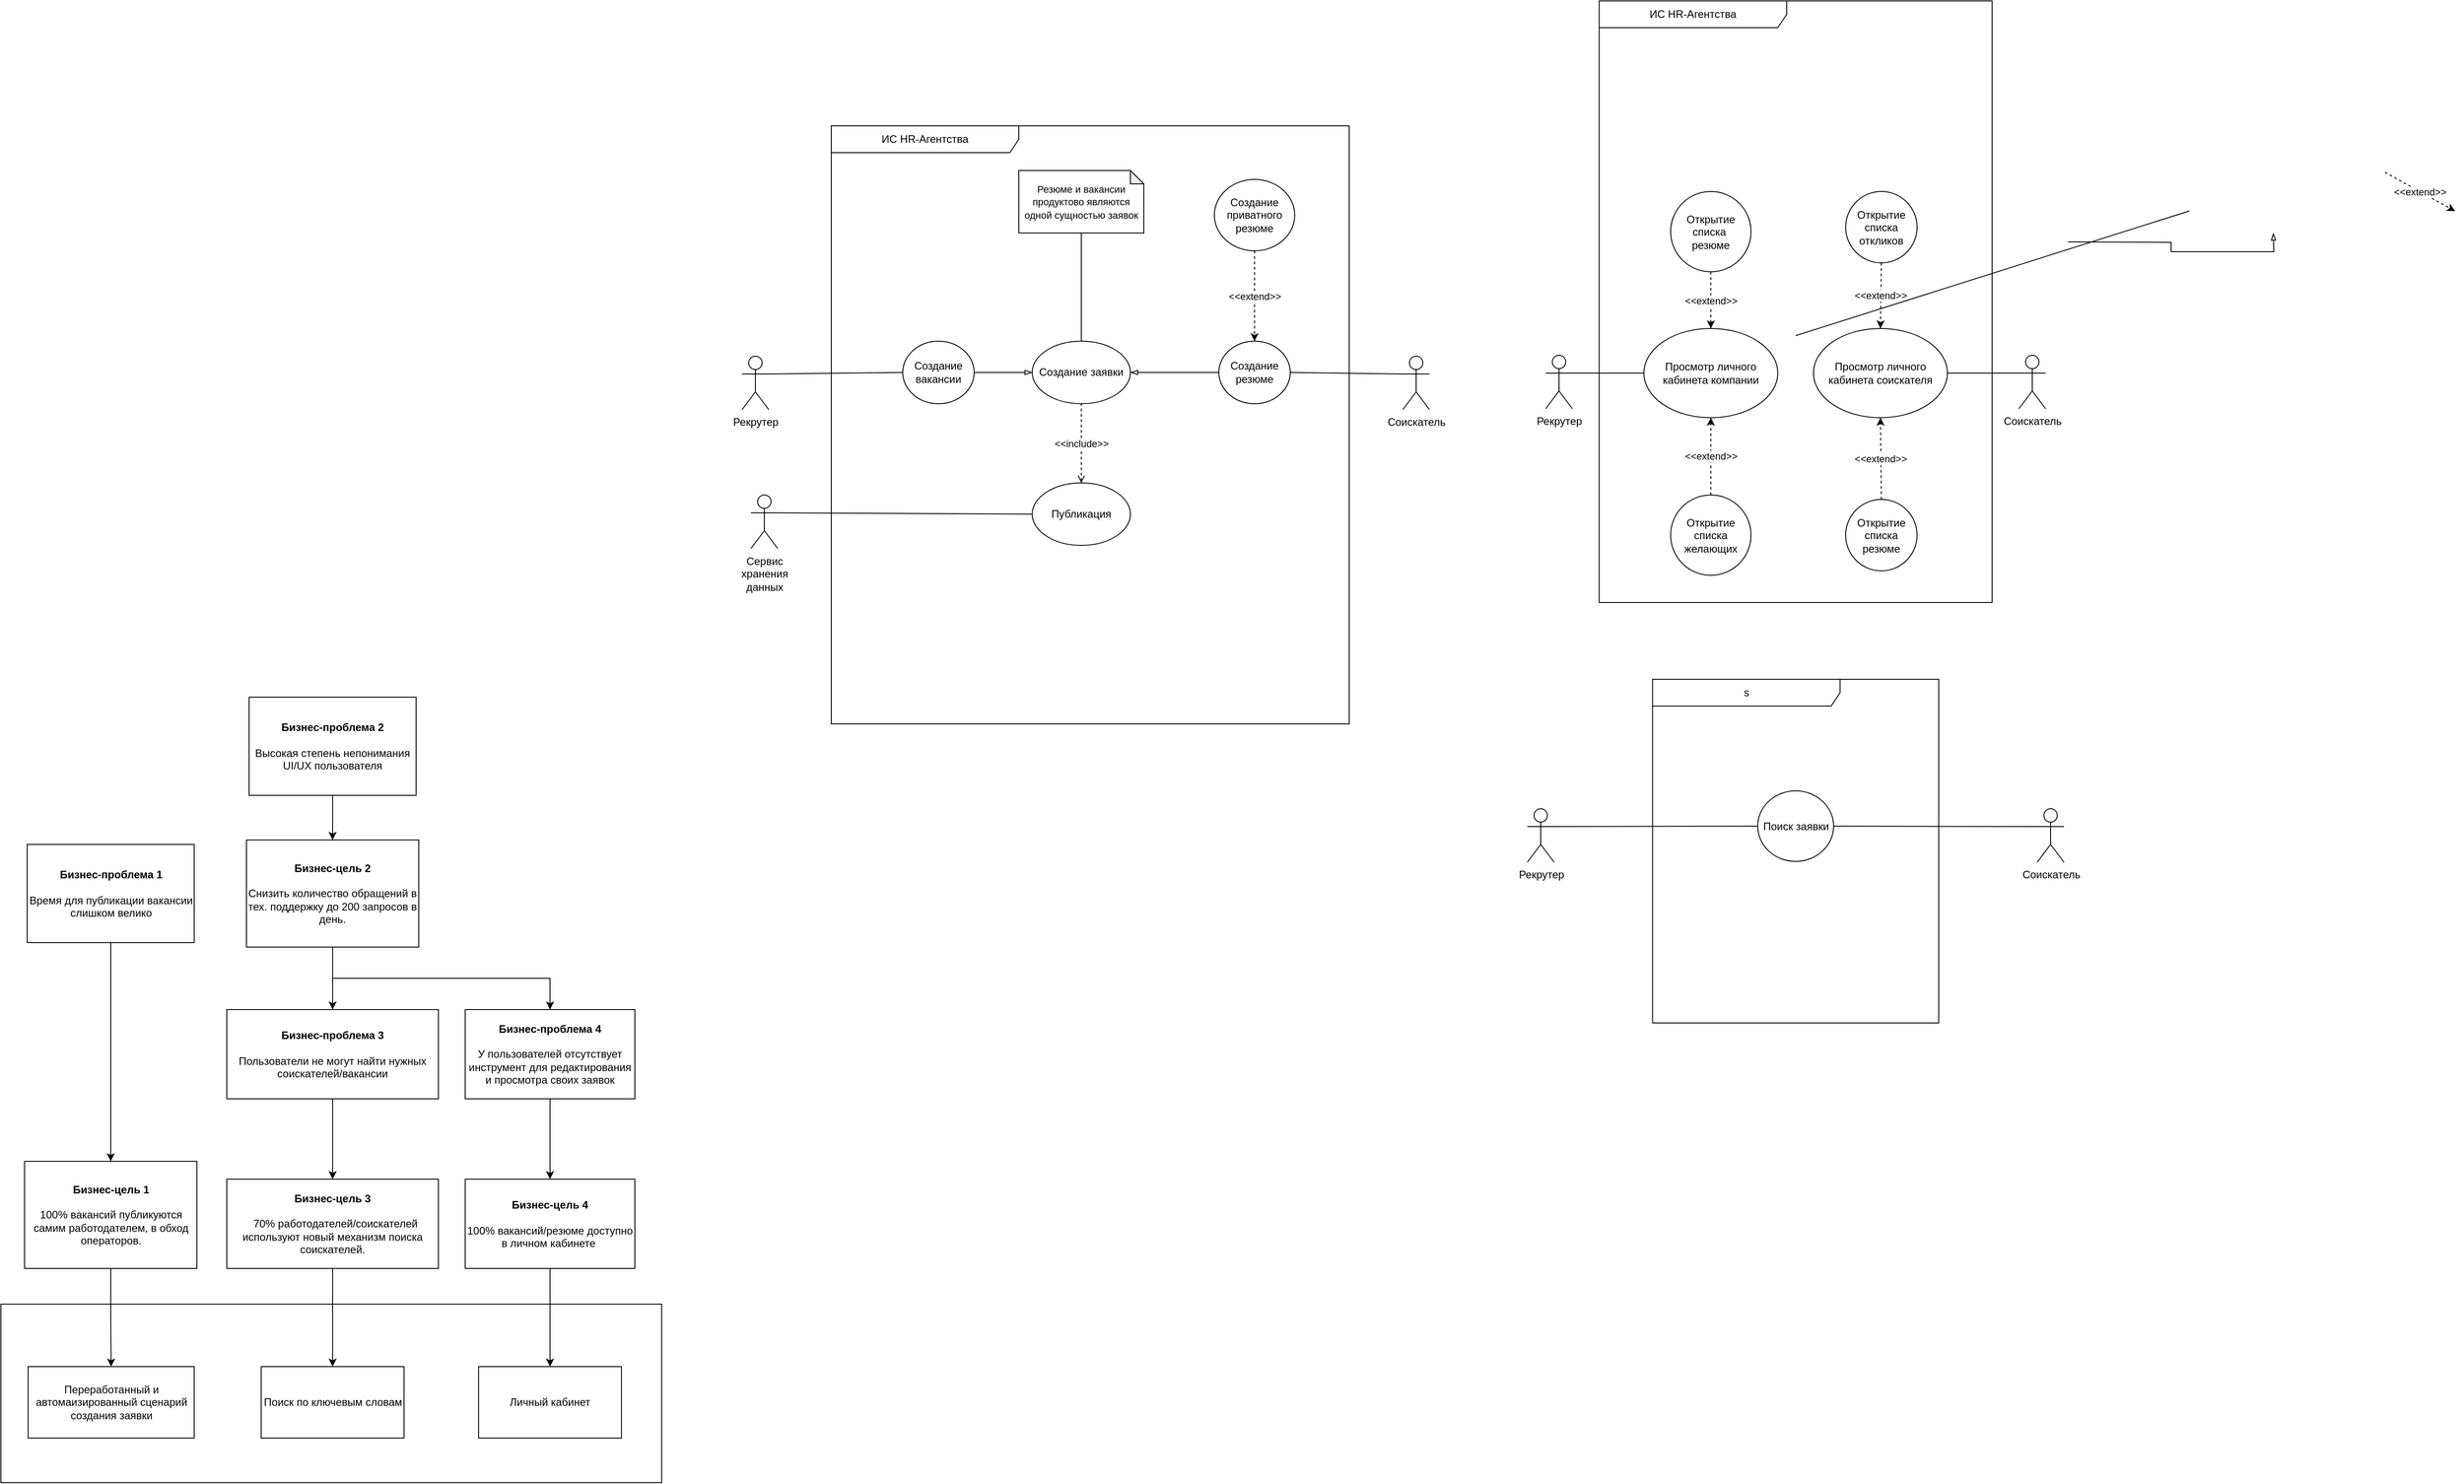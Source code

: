 <mxfile version="24.7.8">
  <diagram name="Page-1" id="_5BvDoRdx4uj1ZWfXYZB">
    <mxGraphModel dx="977" dy="1904" grid="1" gridSize="10" guides="1" tooltips="1" connect="1" arrows="1" fold="1" page="1" pageScale="1" pageWidth="827" pageHeight="1169" math="0" shadow="0">
      <root>
        <mxCell id="0" />
        <mxCell id="1" parent="0" />
        <mxCell id="bJzqwLZPAIwlm4-nGsvv-23" value="" style="rounded=0;whiteSpace=wrap;html=1;" parent="1" vertex="1">
          <mxGeometry x="210" y="1370" width="740" height="200" as="geometry" />
        </mxCell>
        <mxCell id="bJzqwLZPAIwlm4-nGsvv-13" style="edgeStyle=orthogonalEdgeStyle;rounded=0;orthogonalLoop=1;jettySize=auto;html=1;exitX=0.5;exitY=1;exitDx=0;exitDy=0;entryX=0.5;entryY=0;entryDx=0;entryDy=0;" parent="1" source="bJzqwLZPAIwlm4-nGsvv-1" target="bJzqwLZPAIwlm4-nGsvv-3" edge="1">
          <mxGeometry relative="1" as="geometry" />
        </mxCell>
        <mxCell id="bJzqwLZPAIwlm4-nGsvv-1" value="&lt;b&gt;Бизнес-проблема 1&lt;/b&gt;&lt;div&gt;&lt;br&gt;&lt;/div&gt;&lt;div&gt;Время для публикации вакансии слишком велико&lt;/div&gt;" style="rounded=0;whiteSpace=wrap;html=1;" parent="1" vertex="1">
          <mxGeometry x="239.5" y="855" width="187" height="110" as="geometry" />
        </mxCell>
        <mxCell id="bJzqwLZPAIwlm4-nGsvv-17" style="edgeStyle=orthogonalEdgeStyle;rounded=0;orthogonalLoop=1;jettySize=auto;html=1;exitX=0.5;exitY=1;exitDx=0;exitDy=0;entryX=0.5;entryY=0;entryDx=0;entryDy=0;" parent="1" source="bJzqwLZPAIwlm4-nGsvv-2" target="bJzqwLZPAIwlm4-nGsvv-4" edge="1">
          <mxGeometry relative="1" as="geometry" />
        </mxCell>
        <mxCell id="bJzqwLZPAIwlm4-nGsvv-2" value="&lt;b&gt;Бизнес-проблема 2&lt;/b&gt;&lt;div&gt;&lt;br&gt;&lt;/div&gt;&lt;div&gt;Высокая степень непонимания UI/UX пользователя&lt;/div&gt;" style="rounded=0;whiteSpace=wrap;html=1;" parent="1" vertex="1">
          <mxGeometry x="488" y="690" width="187" height="110" as="geometry" />
        </mxCell>
        <mxCell id="bJzqwLZPAIwlm4-nGsvv-27" style="edgeStyle=orthogonalEdgeStyle;rounded=0;orthogonalLoop=1;jettySize=auto;html=1;exitX=0.5;exitY=1;exitDx=0;exitDy=0;entryX=0.5;entryY=0;entryDx=0;entryDy=0;" parent="1" source="bJzqwLZPAIwlm4-nGsvv-3" target="bJzqwLZPAIwlm4-nGsvv-24" edge="1">
          <mxGeometry relative="1" as="geometry" />
        </mxCell>
        <mxCell id="bJzqwLZPAIwlm4-nGsvv-3" value="&lt;b&gt;Бизнес-цель 1&lt;/b&gt;&lt;br&gt;&lt;br&gt;100% вакансий публикуются самим работодателем, в обход операторов." style="rounded=0;whiteSpace=wrap;html=1;" parent="1" vertex="1">
          <mxGeometry x="236.5" y="1210" width="193" height="120" as="geometry" />
        </mxCell>
        <mxCell id="bJzqwLZPAIwlm4-nGsvv-19" style="edgeStyle=orthogonalEdgeStyle;rounded=0;orthogonalLoop=1;jettySize=auto;html=1;exitX=0.5;exitY=1;exitDx=0;exitDy=0;entryX=0.5;entryY=0;entryDx=0;entryDy=0;" parent="1" source="bJzqwLZPAIwlm4-nGsvv-4" target="bJzqwLZPAIwlm4-nGsvv-9" edge="1">
          <mxGeometry relative="1" as="geometry" />
        </mxCell>
        <mxCell id="bJzqwLZPAIwlm4-nGsvv-21" style="edgeStyle=orthogonalEdgeStyle;rounded=0;orthogonalLoop=1;jettySize=auto;html=1;exitX=0.5;exitY=1;exitDx=0;exitDy=0;entryX=0.5;entryY=0;entryDx=0;entryDy=0;" parent="1" source="bJzqwLZPAIwlm4-nGsvv-4" target="bJzqwLZPAIwlm4-nGsvv-11" edge="1">
          <mxGeometry relative="1" as="geometry" />
        </mxCell>
        <mxCell id="bJzqwLZPAIwlm4-nGsvv-4" value="&lt;b&gt;Бизнес-цель 2&lt;/b&gt;&lt;br&gt;&lt;br&gt;Снизить количество обращений в тех. поддержку до 200 запросов в день." style="rounded=0;whiteSpace=wrap;html=1;" parent="1" vertex="1">
          <mxGeometry x="485" y="850" width="193" height="120" as="geometry" />
        </mxCell>
        <mxCell id="bJzqwLZPAIwlm4-nGsvv-20" style="edgeStyle=orthogonalEdgeStyle;rounded=0;orthogonalLoop=1;jettySize=auto;html=1;exitX=0.5;exitY=1;exitDx=0;exitDy=0;entryX=0.5;entryY=0;entryDx=0;entryDy=0;" parent="1" source="bJzqwLZPAIwlm4-nGsvv-9" target="bJzqwLZPAIwlm4-nGsvv-10" edge="1">
          <mxGeometry relative="1" as="geometry" />
        </mxCell>
        <mxCell id="bJzqwLZPAIwlm4-nGsvv-9" value="&lt;b&gt;Бизнес-проблема 3&lt;/b&gt;&lt;div&gt;&lt;br&gt;&lt;/div&gt;&lt;div&gt;Пользователи не могут найти нужных соискателей/вакансии&lt;/div&gt;" style="rounded=0;whiteSpace=wrap;html=1;" parent="1" vertex="1">
          <mxGeometry x="463" y="1040" width="237" height="100" as="geometry" />
        </mxCell>
        <mxCell id="bJzqwLZPAIwlm4-nGsvv-29" style="edgeStyle=orthogonalEdgeStyle;rounded=0;orthogonalLoop=1;jettySize=auto;html=1;exitX=0.5;exitY=1;exitDx=0;exitDy=0;entryX=0.5;entryY=0;entryDx=0;entryDy=0;" parent="1" source="bJzqwLZPAIwlm4-nGsvv-10" target="bJzqwLZPAIwlm4-nGsvv-25" edge="1">
          <mxGeometry relative="1" as="geometry" />
        </mxCell>
        <mxCell id="bJzqwLZPAIwlm4-nGsvv-10" value="&lt;b&gt;Бизнес-цель 3&lt;/b&gt;&lt;div&gt;&lt;br&gt;&lt;/div&gt;&lt;div&gt;&amp;nbsp;&amp;nbsp;70% работодателей/cоискателей используют новый механизм поиска соискателей.&lt;/div&gt;" style="rounded=0;whiteSpace=wrap;html=1;" parent="1" vertex="1">
          <mxGeometry x="463" y="1230" width="237" height="100" as="geometry" />
        </mxCell>
        <mxCell id="bJzqwLZPAIwlm4-nGsvv-22" style="edgeStyle=orthogonalEdgeStyle;rounded=0;orthogonalLoop=1;jettySize=auto;html=1;exitX=0.5;exitY=1;exitDx=0;exitDy=0;entryX=0.5;entryY=0;entryDx=0;entryDy=0;" parent="1" source="bJzqwLZPAIwlm4-nGsvv-11" target="bJzqwLZPAIwlm4-nGsvv-12" edge="1">
          <mxGeometry relative="1" as="geometry" />
        </mxCell>
        <mxCell id="bJzqwLZPAIwlm4-nGsvv-11" value="&lt;b&gt;Бизнес-проблема 4&lt;/b&gt;&lt;div&gt;&lt;br&gt;&lt;/div&gt;&lt;div&gt;У пользователей отсутствует инструмент для редактирования и просмотра своих заявок&lt;/div&gt;" style="rounded=0;whiteSpace=wrap;html=1;" parent="1" vertex="1">
          <mxGeometry x="730" y="1040" width="190" height="100" as="geometry" />
        </mxCell>
        <mxCell id="bJzqwLZPAIwlm4-nGsvv-31" value="" style="edgeStyle=orthogonalEdgeStyle;rounded=0;orthogonalLoop=1;jettySize=auto;html=1;" parent="1" source="bJzqwLZPAIwlm4-nGsvv-12" target="bJzqwLZPAIwlm4-nGsvv-26" edge="1">
          <mxGeometry relative="1" as="geometry" />
        </mxCell>
        <mxCell id="bJzqwLZPAIwlm4-nGsvv-12" value="&lt;b&gt;Бизнес-цель 4&lt;/b&gt;&lt;div&gt;&lt;br&gt;&lt;div&gt;100% вакансий/резюме доступно в личном кабинете&amp;nbsp;&lt;/div&gt;&lt;/div&gt;" style="rounded=0;whiteSpace=wrap;html=1;" parent="1" vertex="1">
          <mxGeometry x="730" y="1230" width="190" height="100" as="geometry" />
        </mxCell>
        <mxCell id="bJzqwLZPAIwlm4-nGsvv-24" value="Переработанный и автомаизированный сценарий создания заявки" style="rounded=0;whiteSpace=wrap;html=1;" parent="1" vertex="1">
          <mxGeometry x="240.5" y="1440" width="186" height="80" as="geometry" />
        </mxCell>
        <mxCell id="bJzqwLZPAIwlm4-nGsvv-25" value="Поиск по ключевым словам" style="rounded=0;whiteSpace=wrap;html=1;" parent="1" vertex="1">
          <mxGeometry x="501.5" y="1440" width="160" height="80" as="geometry" />
        </mxCell>
        <mxCell id="bJzqwLZPAIwlm4-nGsvv-26" value="Личный кабинет" style="rounded=0;whiteSpace=wrap;html=1;" parent="1" vertex="1">
          <mxGeometry x="745" y="1440" width="160" height="80" as="geometry" />
        </mxCell>
        <mxCell id="bJzqwLZPAIwlm4-nGsvv-33" value="ИС HR-Агентства" style="shape=umlFrame;whiteSpace=wrap;html=1;pointerEvents=0;width=210;height=30;" parent="1" vertex="1">
          <mxGeometry x="1140" y="50" width="580" height="670" as="geometry" />
        </mxCell>
        <mxCell id="bJzqwLZPAIwlm4-nGsvv-67" style="rounded=0;orthogonalLoop=1;jettySize=auto;html=1;exitX=1;exitY=0.333;exitDx=0;exitDy=0;exitPerimeter=0;entryX=0;entryY=0.5;entryDx=0;entryDy=0;endArrow=none;endFill=0;" parent="1" source="bJzqwLZPAIwlm4-nGsvv-34" target="bJzqwLZPAIwlm4-nGsvv-40" edge="1">
          <mxGeometry relative="1" as="geometry" />
        </mxCell>
        <mxCell id="bJzqwLZPAIwlm4-nGsvv-34" value="Рекрутер" style="shape=umlActor;verticalLabelPosition=bottom;verticalAlign=top;html=1;" parent="1" vertex="1">
          <mxGeometry x="1040" y="308" width="30" height="60" as="geometry" />
        </mxCell>
        <mxCell id="bJzqwLZPAIwlm4-nGsvv-35" value="Соискатель" style="shape=umlActor;verticalLabelPosition=bottom;verticalAlign=top;html=1;" parent="1" vertex="1">
          <mxGeometry x="1780" y="308" width="30" height="60" as="geometry" />
        </mxCell>
        <mxCell id="bJzqwLZPAIwlm4-nGsvv-37" value="Создание заявки" style="ellipse;whiteSpace=wrap;html=1;" parent="1" vertex="1">
          <mxGeometry x="1365" y="291.26" width="110" height="70" as="geometry" />
        </mxCell>
        <mxCell id="bJzqwLZPAIwlm4-nGsvv-39" value="Создание резюме" style="ellipse;whiteSpace=wrap;html=1;" parent="1" vertex="1">
          <mxGeometry x="1574" y="291.26" width="80" height="70" as="geometry" />
        </mxCell>
        <mxCell id="bJzqwLZPAIwlm4-nGsvv-107" style="edgeStyle=orthogonalEdgeStyle;rounded=0;orthogonalLoop=1;jettySize=auto;html=1;exitX=1;exitY=0.5;exitDx=0;exitDy=0;entryX=0;entryY=0.5;entryDx=0;entryDy=0;endArrow=blockThin;endFill=0;" parent="1" source="bJzqwLZPAIwlm4-nGsvv-40" target="bJzqwLZPAIwlm4-nGsvv-37" edge="1">
          <mxGeometry relative="1" as="geometry" />
        </mxCell>
        <mxCell id="bJzqwLZPAIwlm4-nGsvv-40" value="Создание вакансии" style="ellipse;whiteSpace=wrap;html=1;" parent="1" vertex="1">
          <mxGeometry x="1220" y="291.26" width="80" height="70" as="geometry" />
        </mxCell>
        <mxCell id="bJzqwLZPAIwlm4-nGsvv-50" value="Создание&lt;div&gt;приватного&lt;/div&gt;&lt;div&gt;резюме&lt;/div&gt;" style="ellipse;whiteSpace=wrap;html=1;" parent="1" vertex="1">
          <mxGeometry x="1569" y="110" width="90" height="80" as="geometry" />
        </mxCell>
        <mxCell id="bJzqwLZPAIwlm4-nGsvv-70" style="rounded=0;orthogonalLoop=1;jettySize=auto;html=1;entryX=1;entryY=0.5;entryDx=0;entryDy=0;endArrow=none;endFill=0;exitX=0;exitY=0.333;exitDx=0;exitDy=0;exitPerimeter=0;" parent="1" source="bJzqwLZPAIwlm4-nGsvv-35" target="bJzqwLZPAIwlm4-nGsvv-39" edge="1">
          <mxGeometry relative="1" as="geometry">
            <mxPoint x="1860" y="310" as="sourcePoint" />
            <mxPoint x="1740" y="368" as="targetPoint" />
          </mxGeometry>
        </mxCell>
        <mxCell id="bJzqwLZPAIwlm4-nGsvv-78" value="&amp;lt;&amp;lt;extend&amp;gt;&amp;gt;" style="rounded=0;orthogonalLoop=1;jettySize=auto;html=1;exitX=0.5;exitY=1;exitDx=0;exitDy=0;dashed=1;entryX=0.5;entryY=0;entryDx=0;entryDy=0;" parent="1" source="bJzqwLZPAIwlm4-nGsvv-50" target="bJzqwLZPAIwlm4-nGsvv-39" edge="1">
          <mxGeometry x="-0.005" relative="1" as="geometry">
            <mxPoint x="1605" y="157" as="sourcePoint" />
            <mxPoint x="1643" y="302" as="targetPoint" />
            <mxPoint as="offset" />
          </mxGeometry>
        </mxCell>
        <mxCell id="bJzqwLZPAIwlm4-nGsvv-108" style="edgeStyle=orthogonalEdgeStyle;rounded=0;orthogonalLoop=1;jettySize=auto;html=1;exitX=0;exitY=0.5;exitDx=0;exitDy=0;entryX=1;entryY=0.5;entryDx=0;entryDy=0;endArrow=blockThin;endFill=0;" parent="1" source="bJzqwLZPAIwlm4-nGsvv-39" target="bJzqwLZPAIwlm4-nGsvv-37" edge="1">
          <mxGeometry relative="1" as="geometry">
            <mxPoint x="1250" y="235" as="sourcePoint" />
            <mxPoint x="1380" y="235" as="targetPoint" />
          </mxGeometry>
        </mxCell>
        <mxCell id="bJzqwLZPAIwlm4-nGsvv-112" value="&lt;span style=&quot;font-size: 11px;&quot;&gt;Резюме и вакансии&lt;/span&gt;&lt;div&gt;&lt;span style=&quot;font-size: 11px;&quot;&gt;продуктово являются одной сущностью заявок&lt;/span&gt;&lt;/div&gt;" style="shape=note;whiteSpace=wrap;html=1;backgroundOutline=1;darkOpacity=0.05;size=15;" parent="1" vertex="1">
          <mxGeometry x="1350" y="100" width="140" height="70" as="geometry" />
        </mxCell>
        <mxCell id="bJzqwLZPAIwlm4-nGsvv-114" style="rounded=0;orthogonalLoop=1;jettySize=auto;html=1;exitX=0.5;exitY=1;exitDx=0;exitDy=0;exitPerimeter=0;entryX=0.5;entryY=0;entryDx=0;entryDy=0;endArrow=none;endFill=0;" parent="1" source="bJzqwLZPAIwlm4-nGsvv-112" target="bJzqwLZPAIwlm4-nGsvv-37" edge="1">
          <mxGeometry relative="1" as="geometry">
            <mxPoint x="945" y="340" as="sourcePoint" />
            <mxPoint x="1170" y="235" as="targetPoint" />
          </mxGeometry>
        </mxCell>
        <mxCell id="kEWmKp0d3xGRG5WU5Dr6-3" value="ИС HR-Агентства" style="shape=umlFrame;whiteSpace=wrap;html=1;pointerEvents=0;width=210;height=30;" vertex="1" parent="1">
          <mxGeometry x="2000" y="-90" width="440" height="674" as="geometry" />
        </mxCell>
        <mxCell id="kEWmKp0d3xGRG5WU5Dr6-5" value="Рекрутер" style="shape=umlActor;verticalLabelPosition=bottom;verticalAlign=top;html=1;" vertex="1" parent="1">
          <mxGeometry x="1940" y="307" width="30" height="60" as="geometry" />
        </mxCell>
        <mxCell id="kEWmKp0d3xGRG5WU5Dr6-6" value="Соискатель" style="shape=umlActor;verticalLabelPosition=bottom;verticalAlign=top;html=1;" vertex="1" parent="1">
          <mxGeometry x="2470" y="307" width="30" height="60" as="geometry" />
        </mxCell>
        <mxCell id="kEWmKp0d3xGRG5WU5Dr6-9" style="edgeStyle=orthogonalEdgeStyle;rounded=0;orthogonalLoop=1;jettySize=auto;html=1;exitX=1;exitY=0.5;exitDx=0;exitDy=0;entryX=0;entryY=0.5;entryDx=0;entryDy=0;endArrow=blockThin;endFill=0;" edge="1" parent="1" target="kEWmKp0d3xGRG5WU5Dr6-7">
          <mxGeometry relative="1" as="geometry">
            <mxPoint x="2515.0" y="170" as="sourcePoint" />
          </mxGeometry>
        </mxCell>
        <mxCell id="kEWmKp0d3xGRG5WU5Dr6-11" value="Просмотр личного кабинета компании" style="ellipse;whiteSpace=wrap;html=1;" vertex="1" parent="1">
          <mxGeometry x="2050" y="276.94" width="150" height="100" as="geometry" />
        </mxCell>
        <mxCell id="kEWmKp0d3xGRG5WU5Dr6-12" value="Просмотр личного кабинета соискателя" style="ellipse;whiteSpace=wrap;html=1;" vertex="1" parent="1">
          <mxGeometry x="2240" y="276.94" width="150" height="100" as="geometry" />
        </mxCell>
        <mxCell id="kEWmKp0d3xGRG5WU5Dr6-21" style="rounded=0;orthogonalLoop=1;jettySize=auto;html=1;exitX=1;exitY=0.333;exitDx=0;exitDy=0;exitPerimeter=0;entryX=0;entryY=0.5;entryDx=0;entryDy=0;endArrow=none;endFill=0;" edge="1" parent="1" source="kEWmKp0d3xGRG5WU5Dr6-5" target="kEWmKp0d3xGRG5WU5Dr6-11">
          <mxGeometry relative="1" as="geometry">
            <mxPoint x="1740" y="329" as="sourcePoint" />
            <mxPoint x="1965" y="224" as="targetPoint" />
          </mxGeometry>
        </mxCell>
        <mxCell id="kEWmKp0d3xGRG5WU5Dr6-22" style="rounded=0;orthogonalLoop=1;jettySize=auto;html=1;exitX=0;exitY=0.333;exitDx=0;exitDy=0;exitPerimeter=0;entryX=1;entryY=0.5;entryDx=0;entryDy=0;endArrow=none;endFill=0;" edge="1" parent="1" source="kEWmKp0d3xGRG5WU5Dr6-6" target="kEWmKp0d3xGRG5WU5Dr6-12">
          <mxGeometry relative="1" as="geometry">
            <mxPoint x="1740" y="329" as="sourcePoint" />
            <mxPoint x="1905" y="359" as="targetPoint" />
          </mxGeometry>
        </mxCell>
        <mxCell id="kEWmKp0d3xGRG5WU5Dr6-24" value="&amp;lt;&amp;lt;extend&amp;gt;&amp;gt;" style="rounded=0;orthogonalLoop=1;jettySize=auto;html=1;exitX=0.5;exitY=1;exitDx=0;exitDy=0;entryX=1;entryY=0;entryDx=0;entryDy=0;dashed=1;" edge="1" parent="1" source="kEWmKp0d3xGRG5WU5Dr6-13">
          <mxGeometry x="0.001" relative="1" as="geometry">
            <mxPoint x="2880" y="102" as="sourcePoint" />
            <mxPoint x="2958.574" y="145.508" as="targetPoint" />
            <mxPoint as="offset" />
          </mxGeometry>
        </mxCell>
        <mxCell id="kEWmKp0d3xGRG5WU5Dr6-34" value="Открытие списка&amp;nbsp;&lt;div&gt;резюме&lt;/div&gt;" style="ellipse;whiteSpace=wrap;html=1;" vertex="1" parent="1">
          <mxGeometry x="2080" y="123.5" width="90" height="90" as="geometry" />
        </mxCell>
        <mxCell id="kEWmKp0d3xGRG5WU5Dr6-35" value="Открытие списка откликов" style="ellipse;whiteSpace=wrap;html=1;" vertex="1" parent="1">
          <mxGeometry x="2276" y="123.5" width="80" height="80" as="geometry" />
        </mxCell>
        <mxCell id="kEWmKp0d3xGRG5WU5Dr6-36" value="Открытие списка резюме" style="ellipse;whiteSpace=wrap;html=1;" vertex="1" parent="1">
          <mxGeometry x="2276" y="468.5" width="80" height="80" as="geometry" />
        </mxCell>
        <mxCell id="kEWmKp0d3xGRG5WU5Dr6-37" value="Открытие списка желающих" style="ellipse;whiteSpace=wrap;html=1;" vertex="1" parent="1">
          <mxGeometry x="2080" y="463.5" width="90" height="90" as="geometry" />
        </mxCell>
        <mxCell id="kEWmKp0d3xGRG5WU5Dr6-38" value="&amp;lt;&amp;lt;extend&amp;gt;&amp;gt;" style="rounded=0;orthogonalLoop=1;jettySize=auto;html=1;dashed=1;exitX=0.5;exitY=1;exitDx=0;exitDy=0;entryX=0.5;entryY=0;entryDx=0;entryDy=0;" edge="1" parent="1" source="kEWmKp0d3xGRG5WU5Dr6-34" target="kEWmKp0d3xGRG5WU5Dr6-11">
          <mxGeometry x="0.005" relative="1" as="geometry">
            <mxPoint x="1995" y="183.5" as="sourcePoint" />
            <mxPoint x="2070" y="283.5" as="targetPoint" />
            <mxPoint as="offset" />
          </mxGeometry>
        </mxCell>
        <mxCell id="kEWmKp0d3xGRG5WU5Dr6-39" value="&amp;lt;&amp;lt;extend&amp;gt;&amp;gt;" style="rounded=0;orthogonalLoop=1;jettySize=auto;html=1;exitX=0.5;exitY=0;exitDx=0;exitDy=0;dashed=1;entryX=0.5;entryY=1;entryDx=0;entryDy=0;" edge="1" parent="1" source="kEWmKp0d3xGRG5WU5Dr6-37" target="kEWmKp0d3xGRG5WU5Dr6-11">
          <mxGeometry x="0.005" relative="1" as="geometry">
            <mxPoint x="1987" y="411.5" as="sourcePoint" />
            <mxPoint x="2027" y="372.5" as="targetPoint" />
            <mxPoint as="offset" />
          </mxGeometry>
        </mxCell>
        <mxCell id="kEWmKp0d3xGRG5WU5Dr6-41" value="&amp;lt;&amp;lt;extend&amp;gt;&amp;gt;" style="rounded=0;orthogonalLoop=1;jettySize=auto;html=1;exitX=0.5;exitY=1;exitDx=0;exitDy=0;dashed=1;entryX=0.5;entryY=0;entryDx=0;entryDy=0;" edge="1" parent="1" source="kEWmKp0d3xGRG5WU5Dr6-35" target="kEWmKp0d3xGRG5WU5Dr6-12">
          <mxGeometry x="0.005" relative="1" as="geometry">
            <mxPoint x="1830" y="458.5" as="sourcePoint" />
            <mxPoint x="1875" y="386.5" as="targetPoint" />
            <mxPoint as="offset" />
          </mxGeometry>
        </mxCell>
        <mxCell id="kEWmKp0d3xGRG5WU5Dr6-42" value="&amp;lt;&amp;lt;extend&amp;gt;&amp;gt;" style="rounded=0;orthogonalLoop=1;jettySize=auto;html=1;exitX=0.5;exitY=0;exitDx=0;exitDy=0;dashed=1;entryX=0.5;entryY=1;entryDx=0;entryDy=0;" edge="1" parent="1" source="kEWmKp0d3xGRG5WU5Dr6-36" target="kEWmKp0d3xGRG5WU5Dr6-12">
          <mxGeometry x="0.005" relative="1" as="geometry">
            <mxPoint x="2427" y="410.5" as="sourcePoint" />
            <mxPoint x="2403" y="372.5" as="targetPoint" />
            <mxPoint as="offset" />
          </mxGeometry>
        </mxCell>
        <mxCell id="kEWmKp0d3xGRG5WU5Dr6-44" style="edgeStyle=orthogonalEdgeStyle;rounded=0;orthogonalLoop=1;jettySize=auto;html=1;exitX=0;exitY=0.5;exitDx=0;exitDy=0;entryX=1;entryY=0.5;entryDx=0;entryDy=0;endArrow=blockThin;endFill=0;" edge="1" parent="1" source="kEWmKp0d3xGRG5WU5Dr6-8">
          <mxGeometry relative="1" as="geometry">
            <mxPoint x="2525" y="180" as="sourcePoint" />
            <mxPoint x="2755" y="170" as="targetPoint" />
          </mxGeometry>
        </mxCell>
        <mxCell id="kEWmKp0d3xGRG5WU5Dr6-47" style="rounded=0;orthogonalLoop=1;jettySize=auto;html=1;exitX=1;exitY=1;exitDx=0;exitDy=0;exitPerimeter=0;entryX=0;entryY=0;entryDx=0;entryDy=0;endArrow=none;endFill=0;" edge="1" parent="1" source="kEWmKp0d3xGRG5WU5Dr6-46">
          <mxGeometry relative="1" as="geometry">
            <mxPoint x="2220" y="285" as="sourcePoint" />
            <mxPoint x="2660.963" y="145.345" as="targetPoint" />
          </mxGeometry>
        </mxCell>
        <mxCell id="kEWmKp0d3xGRG5WU5Dr6-198" style="rounded=0;orthogonalLoop=1;jettySize=auto;html=1;exitX=1;exitY=0.333;exitDx=0;exitDy=0;exitPerimeter=0;entryX=0;entryY=0.5;entryDx=0;entryDy=0;endArrow=none;endFill=0;" edge="1" parent="1" source="kEWmKp0d3xGRG5WU5Dr6-197" target="kEWmKp0d3xGRG5WU5Dr6-229">
          <mxGeometry relative="1" as="geometry" />
        </mxCell>
        <mxCell id="kEWmKp0d3xGRG5WU5Dr6-197" value="Сервис&lt;div&gt;хранения&lt;/div&gt;&lt;div&gt;данных&lt;/div&gt;" style="shape=umlActor;verticalLabelPosition=bottom;verticalAlign=top;html=1;" vertex="1" parent="1">
          <mxGeometry x="1050" y="463.5" width="30" height="60" as="geometry" />
        </mxCell>
        <mxCell id="kEWmKp0d3xGRG5WU5Dr6-201" value="s" style="shape=umlFrame;whiteSpace=wrap;html=1;pointerEvents=0;width=210;height=30;" vertex="1" parent="1">
          <mxGeometry x="2059.75" y="670" width="320.5" height="385" as="geometry" />
        </mxCell>
        <mxCell id="kEWmKp0d3xGRG5WU5Dr6-202" value="Рекрутер" style="shape=umlActor;verticalLabelPosition=bottom;verticalAlign=top;html=1;" vertex="1" parent="1">
          <mxGeometry x="1919.5" y="815" width="30" height="60" as="geometry" />
        </mxCell>
        <mxCell id="kEWmKp0d3xGRG5WU5Dr6-203" value="Соискатель" style="shape=umlActor;verticalLabelPosition=bottom;verticalAlign=top;html=1;" vertex="1" parent="1">
          <mxGeometry x="2490.5" y="815" width="30" height="60" as="geometry" />
        </mxCell>
        <mxCell id="kEWmKp0d3xGRG5WU5Dr6-214" value="Поиск заявки" style="ellipse;whiteSpace=wrap;html=1;" vertex="1" parent="1">
          <mxGeometry x="2177.5" y="795" width="85" height="79" as="geometry" />
        </mxCell>
        <mxCell id="kEWmKp0d3xGRG5WU5Dr6-215" style="rounded=0;orthogonalLoop=1;jettySize=auto;html=1;exitX=1;exitY=0.333;exitDx=0;exitDy=0;exitPerimeter=0;endArrow=none;endFill=0;entryX=0;entryY=0.5;entryDx=0;entryDy=0;" edge="1" parent="1" source="kEWmKp0d3xGRG5WU5Dr6-202" target="kEWmKp0d3xGRG5WU5Dr6-214">
          <mxGeometry relative="1" as="geometry">
            <mxPoint x="1360.5" y="183" as="sourcePoint" />
            <mxPoint x="2030" y="835" as="targetPoint" />
          </mxGeometry>
        </mxCell>
        <mxCell id="kEWmKp0d3xGRG5WU5Dr6-217" style="rounded=0;orthogonalLoop=1;jettySize=auto;html=1;exitX=0;exitY=0.333;exitDx=0;exitDy=0;exitPerimeter=0;endArrow=none;endFill=0;entryX=1;entryY=0.5;entryDx=0;entryDy=0;" edge="1" parent="1" source="kEWmKp0d3xGRG5WU5Dr6-203" target="kEWmKp0d3xGRG5WU5Dr6-214">
          <mxGeometry relative="1" as="geometry">
            <mxPoint x="1959.5" y="845" as="sourcePoint" />
            <mxPoint x="2395.5" y="834.5" as="targetPoint" />
          </mxGeometry>
        </mxCell>
        <mxCell id="kEWmKp0d3xGRG5WU5Dr6-229" value="Публикация" style="ellipse;whiteSpace=wrap;html=1;" vertex="1" parent="1">
          <mxGeometry x="1365" y="450" width="110" height="70" as="geometry" />
        </mxCell>
        <mxCell id="kEWmKp0d3xGRG5WU5Dr6-231" value="&amp;lt;&amp;lt;include&amp;gt;&amp;gt;" style="rounded=0;orthogonalLoop=1;jettySize=auto;html=1;exitX=0.5;exitY=0;exitDx=0;exitDy=0;entryX=0.5;entryY=1;entryDx=0;entryDy=0;dashed=1;startArrow=open;startFill=0;endArrow=none;endFill=0;" edge="1" parent="1" source="kEWmKp0d3xGRG5WU5Dr6-229" target="bJzqwLZPAIwlm4-nGsvv-37">
          <mxGeometry x="-0.005" relative="1" as="geometry">
            <mxPoint x="1624" y="512" as="sourcePoint" />
            <mxPoint x="1624" y="371" as="targetPoint" />
            <mxPoint as="offset" />
          </mxGeometry>
        </mxCell>
      </root>
    </mxGraphModel>
  </diagram>
</mxfile>
